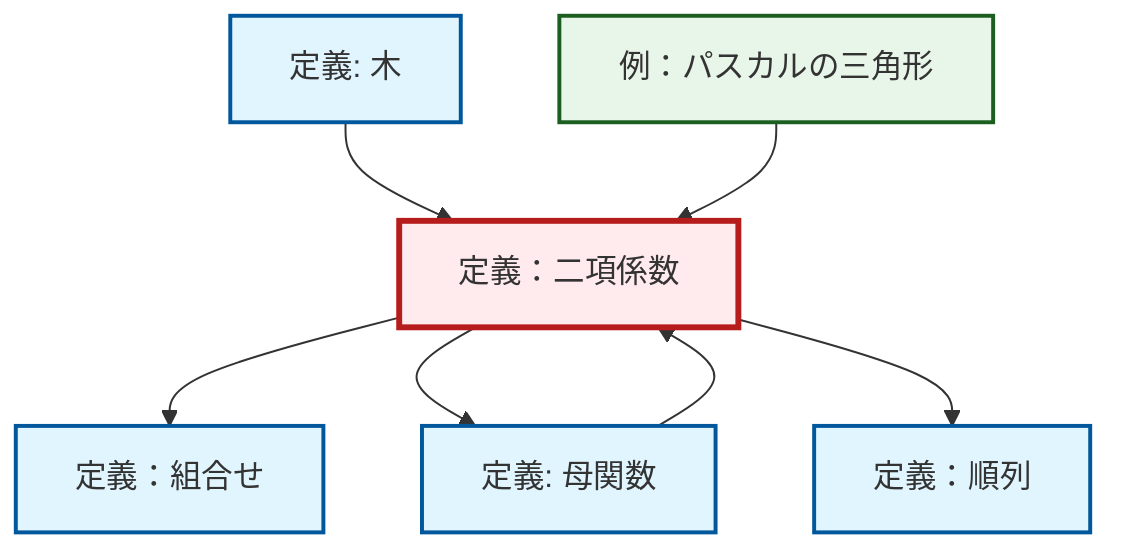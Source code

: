 graph TD
    classDef definition fill:#e1f5fe,stroke:#01579b,stroke-width:2px
    classDef theorem fill:#f3e5f5,stroke:#4a148c,stroke-width:2px
    classDef axiom fill:#fff3e0,stroke:#e65100,stroke-width:2px
    classDef example fill:#e8f5e9,stroke:#1b5e20,stroke-width:2px
    classDef current fill:#ffebee,stroke:#b71c1c,stroke-width:3px
    def-tree["定義: 木"]:::definition
    def-generating-function["定義: 母関数"]:::definition
    ex-pascals-triangle["例：パスカルの三角形"]:::example
    def-combination["定義：組合せ"]:::definition
    def-binomial-coefficient["定義：二項係数"]:::definition
    def-permutation["定義：順列"]:::definition
    def-binomial-coefficient --> def-combination
    def-tree --> def-binomial-coefficient
    def-generating-function --> def-binomial-coefficient
    def-binomial-coefficient --> def-generating-function
    def-binomial-coefficient --> def-permutation
    ex-pascals-triangle --> def-binomial-coefficient
    class def-binomial-coefficient current